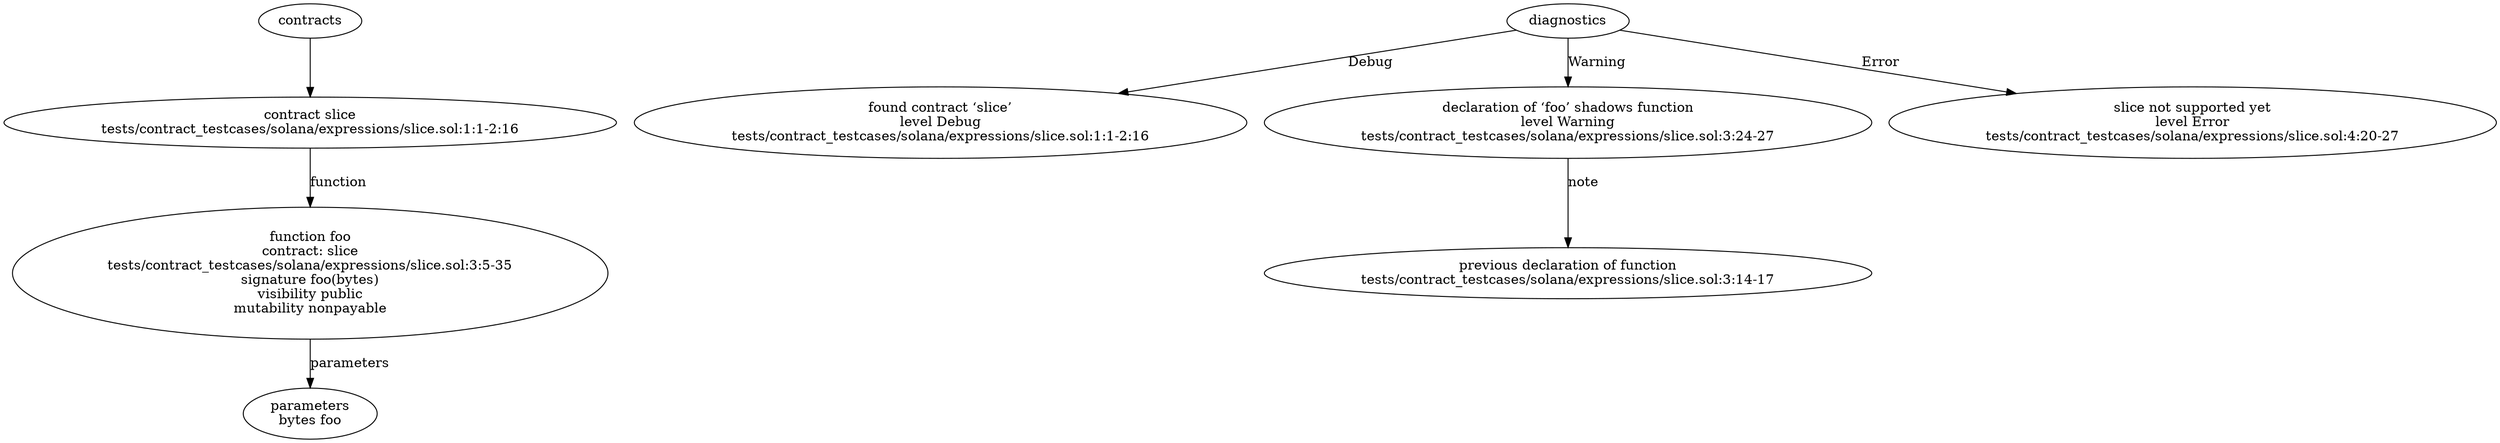 strict digraph "tests/contract_testcases/solana/expressions/slice.sol" {
	contract [label="contract slice\ntests/contract_testcases/solana/expressions/slice.sol:1:1-2:16"]
	foo [label="function foo\ncontract: slice\ntests/contract_testcases/solana/expressions/slice.sol:3:5-35\nsignature foo(bytes)\nvisibility public\nmutability nonpayable"]
	parameters [label="parameters\nbytes foo"]
	diagnostic [label="found contract ‘slice’\nlevel Debug\ntests/contract_testcases/solana/expressions/slice.sol:1:1-2:16"]
	diagnostic_6 [label="declaration of ‘foo’ shadows function\nlevel Warning\ntests/contract_testcases/solana/expressions/slice.sol:3:24-27"]
	note [label="previous declaration of function\ntests/contract_testcases/solana/expressions/slice.sol:3:14-17"]
	diagnostic_8 [label="slice not supported yet\nlevel Error\ntests/contract_testcases/solana/expressions/slice.sol:4:20-27"]
	contracts -> contract
	contract -> foo [label="function"]
	foo -> parameters [label="parameters"]
	diagnostics -> diagnostic [label="Debug"]
	diagnostics -> diagnostic_6 [label="Warning"]
	diagnostic_6 -> note [label="note"]
	diagnostics -> diagnostic_8 [label="Error"]
}
